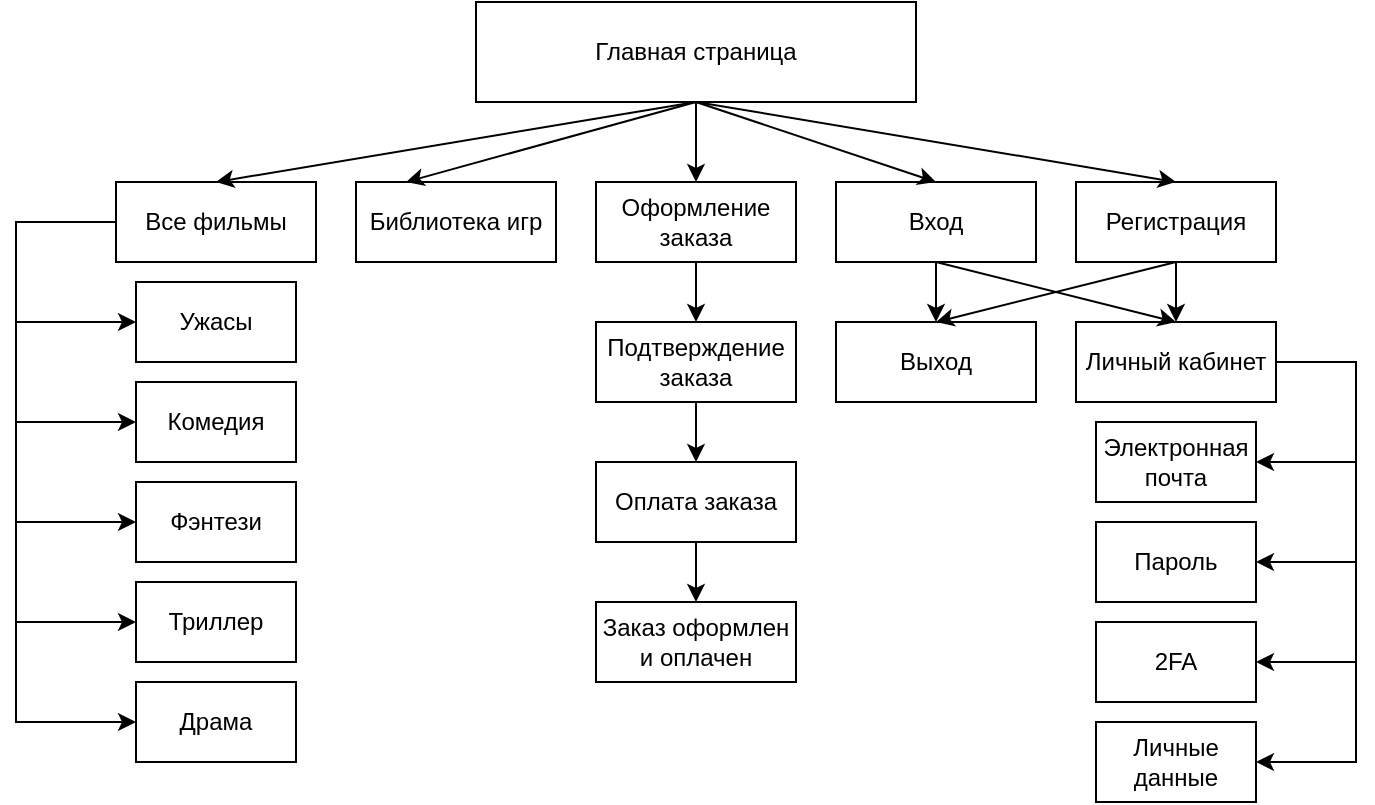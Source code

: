 <mxfile version="21.2.3" type="device">
  <diagram id="C5RBs43oDa-KdzZeNtuy" name="Page-1">
    <mxGraphModel dx="1195" dy="637" grid="0" gridSize="10" guides="1" tooltips="1" connect="1" arrows="1" fold="1" page="1" pageScale="1" pageWidth="827" pageHeight="1169" math="0" shadow="0">
      <root>
        <mxCell id="WIyWlLk6GJQsqaUBKTNV-0" />
        <mxCell id="WIyWlLk6GJQsqaUBKTNV-1" parent="WIyWlLk6GJQsqaUBKTNV-0" />
        <mxCell id="3XHy7kP9NRWW3ffzXm7T-0" value="Главная страница" style="rounded=0;whiteSpace=wrap;html=1;" vertex="1" parent="WIyWlLk6GJQsqaUBKTNV-1">
          <mxGeometry x="370" y="20" width="220" height="50" as="geometry" />
        </mxCell>
        <mxCell id="3XHy7kP9NRWW3ffzXm7T-1" value="Все фильмы" style="rounded=0;whiteSpace=wrap;html=1;" vertex="1" parent="WIyWlLk6GJQsqaUBKTNV-1">
          <mxGeometry x="190" y="110" width="100" height="40" as="geometry" />
        </mxCell>
        <mxCell id="3XHy7kP9NRWW3ffzXm7T-40" style="edgeStyle=orthogonalEdgeStyle;rounded=0;orthogonalLoop=1;jettySize=auto;html=1;exitX=0;exitY=0.75;exitDx=0;exitDy=0;" edge="1" parent="WIyWlLk6GJQsqaUBKTNV-1" source="3XHy7kP9NRWW3ffzXm7T-2">
          <mxGeometry relative="1" as="geometry">
            <mxPoint x="200" y="189.667" as="targetPoint" />
          </mxGeometry>
        </mxCell>
        <mxCell id="3XHy7kP9NRWW3ffzXm7T-2" value="Ужасы" style="rounded=0;whiteSpace=wrap;html=1;" vertex="1" parent="WIyWlLk6GJQsqaUBKTNV-1">
          <mxGeometry x="200" y="160" width="80" height="40" as="geometry" />
        </mxCell>
        <mxCell id="3XHy7kP9NRWW3ffzXm7T-3" value="Комедия" style="rounded=0;whiteSpace=wrap;html=1;" vertex="1" parent="WIyWlLk6GJQsqaUBKTNV-1">
          <mxGeometry x="200" y="210" width="80" height="40" as="geometry" />
        </mxCell>
        <mxCell id="3XHy7kP9NRWW3ffzXm7T-4" value="Триллер" style="rounded=0;whiteSpace=wrap;html=1;" vertex="1" parent="WIyWlLk6GJQsqaUBKTNV-1">
          <mxGeometry x="200" y="310" width="80" height="40" as="geometry" />
        </mxCell>
        <mxCell id="3XHy7kP9NRWW3ffzXm7T-5" value="Фэнтези" style="rounded=0;whiteSpace=wrap;html=1;" vertex="1" parent="WIyWlLk6GJQsqaUBKTNV-1">
          <mxGeometry x="200" y="260" width="80" height="40" as="geometry" />
        </mxCell>
        <mxCell id="3XHy7kP9NRWW3ffzXm7T-7" value="Драма" style="rounded=0;whiteSpace=wrap;html=1;" vertex="1" parent="WIyWlLk6GJQsqaUBKTNV-1">
          <mxGeometry x="200" y="360" width="80" height="40" as="geometry" />
        </mxCell>
        <mxCell id="3XHy7kP9NRWW3ffzXm7T-8" value="Библиотека игр" style="rounded=0;whiteSpace=wrap;html=1;" vertex="1" parent="WIyWlLk6GJQsqaUBKTNV-1">
          <mxGeometry x="310" y="110" width="100" height="40" as="geometry" />
        </mxCell>
        <mxCell id="3XHy7kP9NRWW3ffzXm7T-48" value="" style="edgeStyle=orthogonalEdgeStyle;rounded=0;orthogonalLoop=1;jettySize=auto;html=1;" edge="1" parent="WIyWlLk6GJQsqaUBKTNV-1" source="3XHy7kP9NRWW3ffzXm7T-9" target="3XHy7kP9NRWW3ffzXm7T-12">
          <mxGeometry relative="1" as="geometry" />
        </mxCell>
        <mxCell id="3XHy7kP9NRWW3ffzXm7T-9" value="Оформление заказа" style="rounded=0;whiteSpace=wrap;html=1;" vertex="1" parent="WIyWlLk6GJQsqaUBKTNV-1">
          <mxGeometry x="430" y="110" width="100" height="40" as="geometry" />
        </mxCell>
        <mxCell id="3XHy7kP9NRWW3ffzXm7T-58" value="" style="edgeStyle=orthogonalEdgeStyle;rounded=0;orthogonalLoop=1;jettySize=auto;html=1;" edge="1" parent="WIyWlLk6GJQsqaUBKTNV-1" source="3XHy7kP9NRWW3ffzXm7T-10" target="3XHy7kP9NRWW3ffzXm7T-17">
          <mxGeometry relative="1" as="geometry" />
        </mxCell>
        <mxCell id="3XHy7kP9NRWW3ffzXm7T-10" value="Регистрация" style="rounded=0;whiteSpace=wrap;html=1;" vertex="1" parent="WIyWlLk6GJQsqaUBKTNV-1">
          <mxGeometry x="670" y="110" width="100" height="40" as="geometry" />
        </mxCell>
        <mxCell id="3XHy7kP9NRWW3ffzXm7T-54" value="" style="edgeStyle=orthogonalEdgeStyle;rounded=0;orthogonalLoop=1;jettySize=auto;html=1;" edge="1" parent="WIyWlLk6GJQsqaUBKTNV-1" source="3XHy7kP9NRWW3ffzXm7T-11" target="3XHy7kP9NRWW3ffzXm7T-22">
          <mxGeometry relative="1" as="geometry" />
        </mxCell>
        <mxCell id="3XHy7kP9NRWW3ffzXm7T-11" value="Вход" style="rounded=0;whiteSpace=wrap;html=1;" vertex="1" parent="WIyWlLk6GJQsqaUBKTNV-1">
          <mxGeometry x="550" y="110" width="100" height="40" as="geometry" />
        </mxCell>
        <mxCell id="3XHy7kP9NRWW3ffzXm7T-50" value="" style="edgeStyle=orthogonalEdgeStyle;rounded=0;orthogonalLoop=1;jettySize=auto;html=1;" edge="1" parent="WIyWlLk6GJQsqaUBKTNV-1" source="3XHy7kP9NRWW3ffzXm7T-12" target="3XHy7kP9NRWW3ffzXm7T-13">
          <mxGeometry relative="1" as="geometry" />
        </mxCell>
        <mxCell id="3XHy7kP9NRWW3ffzXm7T-12" value="Подтверждение заказа" style="rounded=0;whiteSpace=wrap;html=1;" vertex="1" parent="WIyWlLk6GJQsqaUBKTNV-1">
          <mxGeometry x="430" y="180" width="100" height="40" as="geometry" />
        </mxCell>
        <mxCell id="3XHy7kP9NRWW3ffzXm7T-51" value="" style="edgeStyle=orthogonalEdgeStyle;rounded=0;orthogonalLoop=1;jettySize=auto;html=1;" edge="1" parent="WIyWlLk6GJQsqaUBKTNV-1" source="3XHy7kP9NRWW3ffzXm7T-13" target="3XHy7kP9NRWW3ffzXm7T-14">
          <mxGeometry relative="1" as="geometry" />
        </mxCell>
        <mxCell id="3XHy7kP9NRWW3ffzXm7T-13" value="Оплата заказа" style="rounded=0;whiteSpace=wrap;html=1;" vertex="1" parent="WIyWlLk6GJQsqaUBKTNV-1">
          <mxGeometry x="430" y="250" width="100" height="40" as="geometry" />
        </mxCell>
        <mxCell id="3XHy7kP9NRWW3ffzXm7T-14" value="Заказ оформлен и оплачен" style="rounded=0;whiteSpace=wrap;html=1;" vertex="1" parent="WIyWlLk6GJQsqaUBKTNV-1">
          <mxGeometry x="430" y="320" width="100" height="40" as="geometry" />
        </mxCell>
        <mxCell id="3XHy7kP9NRWW3ffzXm7T-17" value="Личный кабинет" style="rounded=0;whiteSpace=wrap;html=1;" vertex="1" parent="WIyWlLk6GJQsqaUBKTNV-1">
          <mxGeometry x="670" y="180" width="100" height="40" as="geometry" />
        </mxCell>
        <mxCell id="3XHy7kP9NRWW3ffzXm7T-18" value="Электронная почта" style="rounded=0;whiteSpace=wrap;html=1;" vertex="1" parent="WIyWlLk6GJQsqaUBKTNV-1">
          <mxGeometry x="680" y="230" width="80" height="40" as="geometry" />
        </mxCell>
        <mxCell id="3XHy7kP9NRWW3ffzXm7T-19" value="Пароль" style="rounded=0;whiteSpace=wrap;html=1;" vertex="1" parent="WIyWlLk6GJQsqaUBKTNV-1">
          <mxGeometry x="680" y="280" width="80" height="40" as="geometry" />
        </mxCell>
        <mxCell id="3XHy7kP9NRWW3ffzXm7T-20" value="2FA" style="rounded=0;whiteSpace=wrap;html=1;" vertex="1" parent="WIyWlLk6GJQsqaUBKTNV-1">
          <mxGeometry x="680" y="330" width="80" height="40" as="geometry" />
        </mxCell>
        <mxCell id="3XHy7kP9NRWW3ffzXm7T-21" value="Личные данные" style="rounded=0;whiteSpace=wrap;html=1;" vertex="1" parent="WIyWlLk6GJQsqaUBKTNV-1">
          <mxGeometry x="680" y="380" width="80" height="40" as="geometry" />
        </mxCell>
        <mxCell id="3XHy7kP9NRWW3ffzXm7T-22" value="Выход" style="rounded=0;whiteSpace=wrap;html=1;" vertex="1" parent="WIyWlLk6GJQsqaUBKTNV-1">
          <mxGeometry x="550" y="180" width="100" height="40" as="geometry" />
        </mxCell>
        <mxCell id="3XHy7kP9NRWW3ffzXm7T-30" value="" style="endArrow=classic;html=1;rounded=0;entryX=0.25;entryY=0;entryDx=0;entryDy=0;" edge="1" parent="WIyWlLk6GJQsqaUBKTNV-1" target="3XHy7kP9NRWW3ffzXm7T-8">
          <mxGeometry width="50" height="50" relative="1" as="geometry">
            <mxPoint x="480" y="70" as="sourcePoint" />
            <mxPoint x="310" y="80" as="targetPoint" />
          </mxGeometry>
        </mxCell>
        <mxCell id="3XHy7kP9NRWW3ffzXm7T-31" value="" style="endArrow=classic;html=1;rounded=0;entryX=0.5;entryY=0;entryDx=0;entryDy=0;" edge="1" parent="WIyWlLk6GJQsqaUBKTNV-1" target="3XHy7kP9NRWW3ffzXm7T-1">
          <mxGeometry width="50" height="50" relative="1" as="geometry">
            <mxPoint x="480" y="70" as="sourcePoint" />
            <mxPoint x="345" y="120" as="targetPoint" />
          </mxGeometry>
        </mxCell>
        <mxCell id="3XHy7kP9NRWW3ffzXm7T-32" value="" style="endArrow=classic;html=1;rounded=0;entryX=0.5;entryY=0;entryDx=0;entryDy=0;exitX=0.5;exitY=1;exitDx=0;exitDy=0;" edge="1" parent="WIyWlLk6GJQsqaUBKTNV-1" source="3XHy7kP9NRWW3ffzXm7T-0" target="3XHy7kP9NRWW3ffzXm7T-9">
          <mxGeometry width="50" height="50" relative="1" as="geometry">
            <mxPoint x="470" y="70" as="sourcePoint" />
            <mxPoint x="355" y="130" as="targetPoint" />
          </mxGeometry>
        </mxCell>
        <mxCell id="3XHy7kP9NRWW3ffzXm7T-33" value="" style="endArrow=classic;html=1;rounded=0;entryX=0.5;entryY=0;entryDx=0;entryDy=0;" edge="1" parent="WIyWlLk6GJQsqaUBKTNV-1" target="3XHy7kP9NRWW3ffzXm7T-10">
          <mxGeometry width="50" height="50" relative="1" as="geometry">
            <mxPoint x="480" y="70" as="sourcePoint" />
            <mxPoint x="365" y="140" as="targetPoint" />
          </mxGeometry>
        </mxCell>
        <mxCell id="3XHy7kP9NRWW3ffzXm7T-34" value="" style="endArrow=classic;html=1;rounded=0;entryX=0.5;entryY=0;entryDx=0;entryDy=0;" edge="1" parent="WIyWlLk6GJQsqaUBKTNV-1" target="3XHy7kP9NRWW3ffzXm7T-11">
          <mxGeometry width="50" height="50" relative="1" as="geometry">
            <mxPoint x="480" y="70" as="sourcePoint" />
            <mxPoint x="375" y="150" as="targetPoint" />
          </mxGeometry>
        </mxCell>
        <mxCell id="3XHy7kP9NRWW3ffzXm7T-37" value="" style="endArrow=classic;html=1;rounded=0;exitX=0;exitY=0.5;exitDx=0;exitDy=0;entryX=0;entryY=0.5;entryDx=0;entryDy=0;" edge="1" parent="WIyWlLk6GJQsqaUBKTNV-1" source="3XHy7kP9NRWW3ffzXm7T-1" target="3XHy7kP9NRWW3ffzXm7T-2">
          <mxGeometry width="50" height="50" relative="1" as="geometry">
            <mxPoint x="60" y="220" as="sourcePoint" />
            <mxPoint x="110" y="170" as="targetPoint" />
            <Array as="points">
              <mxPoint x="140" y="130" />
              <mxPoint x="140" y="160" />
              <mxPoint x="140" y="180" />
            </Array>
          </mxGeometry>
        </mxCell>
        <mxCell id="3XHy7kP9NRWW3ffzXm7T-39" value="" style="endArrow=classic;html=1;rounded=0;exitX=0;exitY=0.5;exitDx=0;exitDy=0;entryX=0;entryY=0.5;entryDx=0;entryDy=0;" edge="1" parent="WIyWlLk6GJQsqaUBKTNV-1" target="3XHy7kP9NRWW3ffzXm7T-3">
          <mxGeometry width="50" height="50" relative="1" as="geometry">
            <mxPoint x="160" y="180" as="sourcePoint" />
            <mxPoint x="190" y="230" as="targetPoint" />
            <Array as="points">
              <mxPoint x="140" y="180" />
              <mxPoint x="140" y="210" />
              <mxPoint x="140" y="230" />
            </Array>
          </mxGeometry>
        </mxCell>
        <mxCell id="3XHy7kP9NRWW3ffzXm7T-41" value="" style="endArrow=classic;html=1;rounded=0;exitX=0;exitY=0.5;exitDx=0;exitDy=0;entryX=0;entryY=0.5;entryDx=0;entryDy=0;" edge="1" parent="WIyWlLk6GJQsqaUBKTNV-1" target="3XHy7kP9NRWW3ffzXm7T-5">
          <mxGeometry width="50" height="50" relative="1" as="geometry">
            <mxPoint x="160" y="230" as="sourcePoint" />
            <mxPoint x="190" y="280" as="targetPoint" />
            <Array as="points">
              <mxPoint x="140" y="230" />
              <mxPoint x="140" y="260" />
              <mxPoint x="140" y="280" />
            </Array>
          </mxGeometry>
        </mxCell>
        <mxCell id="3XHy7kP9NRWW3ffzXm7T-42" value="" style="endArrow=classic;html=1;rounded=0;exitX=0;exitY=0.5;exitDx=0;exitDy=0;entryX=0;entryY=0.5;entryDx=0;entryDy=0;" edge="1" parent="WIyWlLk6GJQsqaUBKTNV-1" target="3XHy7kP9NRWW3ffzXm7T-4">
          <mxGeometry width="50" height="50" relative="1" as="geometry">
            <mxPoint x="160" y="280" as="sourcePoint" />
            <mxPoint x="190" y="330" as="targetPoint" />
            <Array as="points">
              <mxPoint x="140" y="280" />
              <mxPoint x="140" y="310" />
              <mxPoint x="140" y="330" />
            </Array>
          </mxGeometry>
        </mxCell>
        <mxCell id="3XHy7kP9NRWW3ffzXm7T-43" value="" style="endArrow=classic;html=1;rounded=0;exitX=0;exitY=0.5;exitDx=0;exitDy=0;entryX=0;entryY=0.5;entryDx=0;entryDy=0;" edge="1" parent="WIyWlLk6GJQsqaUBKTNV-1" target="3XHy7kP9NRWW3ffzXm7T-7">
          <mxGeometry width="50" height="50" relative="1" as="geometry">
            <mxPoint x="160" y="330" as="sourcePoint" />
            <mxPoint x="190" y="380" as="targetPoint" />
            <Array as="points">
              <mxPoint x="140" y="330" />
              <mxPoint x="140" y="360" />
              <mxPoint x="140" y="380" />
            </Array>
          </mxGeometry>
        </mxCell>
        <mxCell id="3XHy7kP9NRWW3ffzXm7T-56" value="" style="endArrow=classic;html=1;rounded=0;exitX=0.5;exitY=1;exitDx=0;exitDy=0;entryX=0.5;entryY=0;entryDx=0;entryDy=0;" edge="1" parent="WIyWlLk6GJQsqaUBKTNV-1" source="3XHy7kP9NRWW3ffzXm7T-10" target="3XHy7kP9NRWW3ffzXm7T-22">
          <mxGeometry width="50" height="50" relative="1" as="geometry">
            <mxPoint x="780" y="180" as="sourcePoint" />
            <mxPoint x="830" y="130" as="targetPoint" />
          </mxGeometry>
        </mxCell>
        <mxCell id="3XHy7kP9NRWW3ffzXm7T-59" value="" style="endArrow=classic;html=1;rounded=0;entryX=0.5;entryY=0;entryDx=0;entryDy=0;exitX=0.5;exitY=1;exitDx=0;exitDy=0;" edge="1" parent="WIyWlLk6GJQsqaUBKTNV-1" source="3XHy7kP9NRWW3ffzXm7T-11" target="3XHy7kP9NRWW3ffzXm7T-17">
          <mxGeometry width="50" height="50" relative="1" as="geometry">
            <mxPoint x="600" y="190" as="sourcePoint" />
            <mxPoint x="650" y="140" as="targetPoint" />
          </mxGeometry>
        </mxCell>
        <mxCell id="3XHy7kP9NRWW3ffzXm7T-60" value="" style="endArrow=classic;html=1;rounded=0;exitX=1;exitY=0.5;exitDx=0;exitDy=0;entryX=1;entryY=0.5;entryDx=0;entryDy=0;" edge="1" parent="WIyWlLk6GJQsqaUBKTNV-1" source="3XHy7kP9NRWW3ffzXm7T-17" target="3XHy7kP9NRWW3ffzXm7T-18">
          <mxGeometry width="50" height="50" relative="1" as="geometry">
            <mxPoint x="780" y="220" as="sourcePoint" />
            <mxPoint x="830" y="170" as="targetPoint" />
            <Array as="points">
              <mxPoint x="810" y="200" />
              <mxPoint x="810" y="250" />
            </Array>
          </mxGeometry>
        </mxCell>
        <mxCell id="3XHy7kP9NRWW3ffzXm7T-61" value="" style="endArrow=classic;html=1;rounded=0;exitX=1;exitY=0.5;exitDx=0;exitDy=0;entryX=1;entryY=0.5;entryDx=0;entryDy=0;" edge="1" parent="WIyWlLk6GJQsqaUBKTNV-1">
          <mxGeometry width="50" height="50" relative="1" as="geometry">
            <mxPoint x="770" y="250" as="sourcePoint" />
            <mxPoint x="760" y="300" as="targetPoint" />
            <Array as="points">
              <mxPoint x="810" y="250" />
              <mxPoint x="810" y="300" />
            </Array>
          </mxGeometry>
        </mxCell>
        <mxCell id="3XHy7kP9NRWW3ffzXm7T-62" value="" style="endArrow=classic;html=1;rounded=0;exitX=1;exitY=0.5;exitDx=0;exitDy=0;entryX=1;entryY=0.5;entryDx=0;entryDy=0;" edge="1" parent="WIyWlLk6GJQsqaUBKTNV-1">
          <mxGeometry width="50" height="50" relative="1" as="geometry">
            <mxPoint x="770" y="300" as="sourcePoint" />
            <mxPoint x="760" y="350" as="targetPoint" />
            <Array as="points">
              <mxPoint x="810" y="300" />
              <mxPoint x="810" y="350" />
            </Array>
          </mxGeometry>
        </mxCell>
        <mxCell id="3XHy7kP9NRWW3ffzXm7T-63" value="" style="endArrow=classic;html=1;rounded=0;exitX=1;exitY=0.5;exitDx=0;exitDy=0;entryX=1;entryY=0.5;entryDx=0;entryDy=0;" edge="1" parent="WIyWlLk6GJQsqaUBKTNV-1">
          <mxGeometry width="50" height="50" relative="1" as="geometry">
            <mxPoint x="770" y="350" as="sourcePoint" />
            <mxPoint x="760" y="400" as="targetPoint" />
            <Array as="points">
              <mxPoint x="810" y="350" />
              <mxPoint x="810" y="400" />
            </Array>
          </mxGeometry>
        </mxCell>
      </root>
    </mxGraphModel>
  </diagram>
</mxfile>
